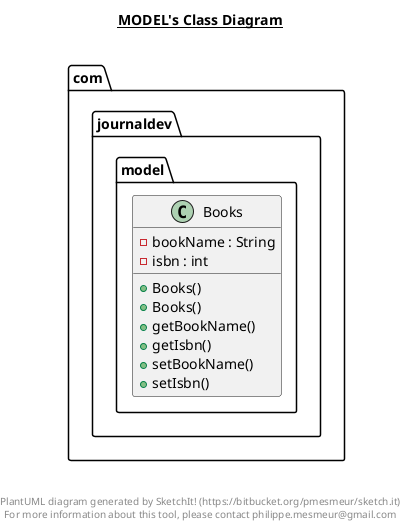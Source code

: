 @startuml

title __MODEL's Class Diagram__\n

  namespace com.journaldev {
    namespace model {
      class com.journaldev.model.Books {
          - bookName : String
          - isbn : int
          + Books()
          + Books()
          + getBookName()
          + getIsbn()
          + setBookName()
          + setIsbn()
      }
    }
  }
  



right footer


PlantUML diagram generated by SketchIt! (https://bitbucket.org/pmesmeur/sketch.it)
For more information about this tool, please contact philippe.mesmeur@gmail.com
endfooter

@enduml
